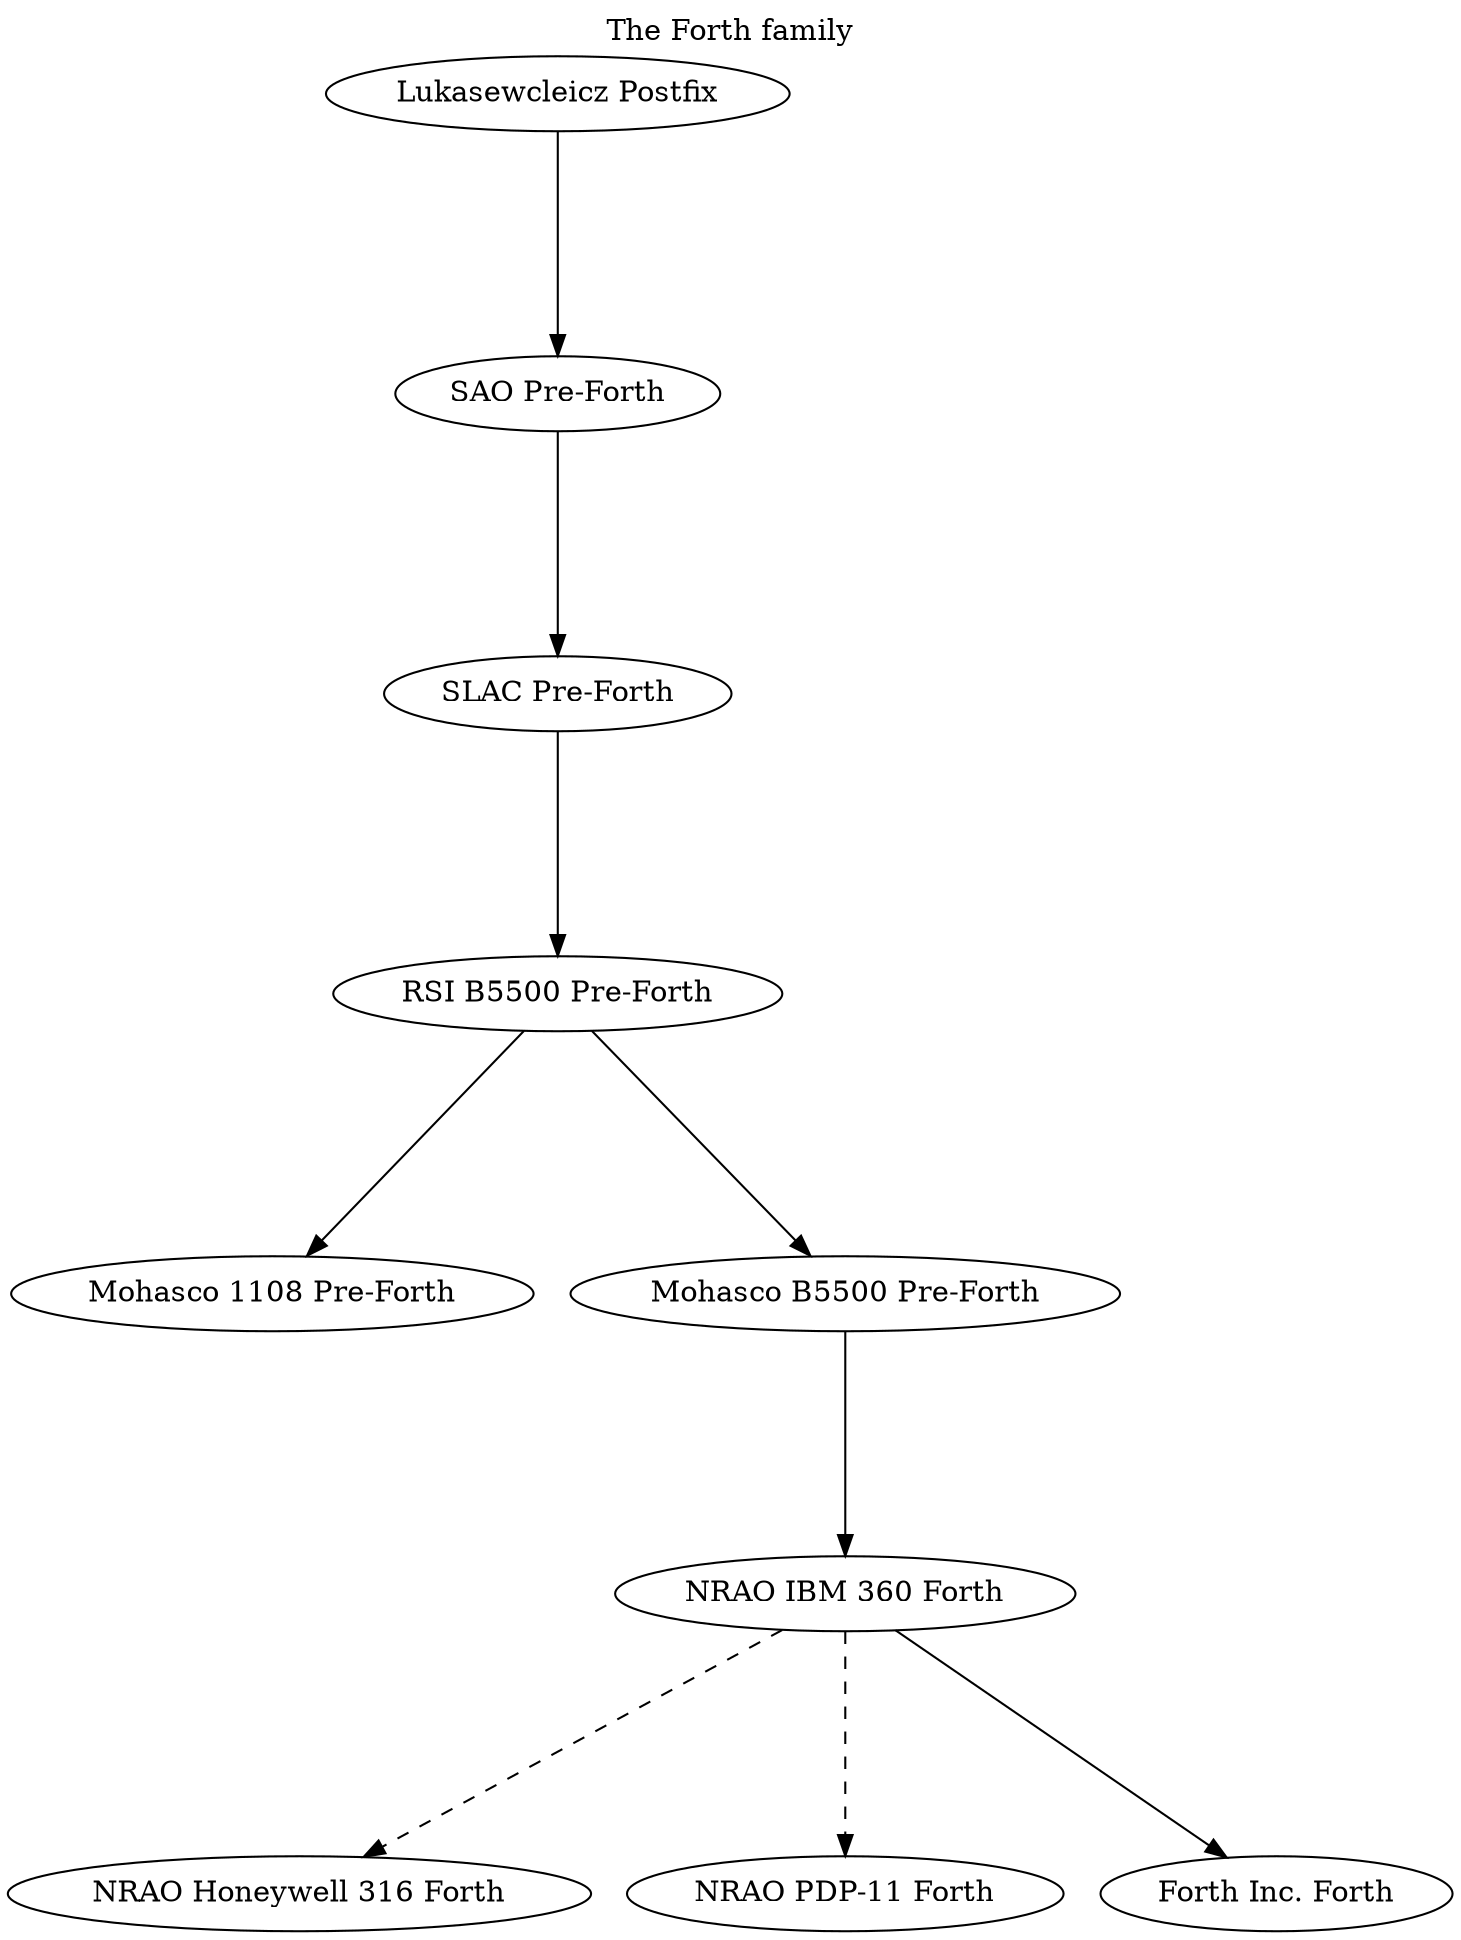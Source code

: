 # -*- graphviz-dot -*-
digraph FP
{
	graph[ranksep=1.5,
	      ratio="expand",
	      concentrate=false,
	      rank=new,
	      constraint=true,
	      label="The Forth family",
	      labelloc=t,
	      splines=true];

	// Entry and exit nodes from/into other languages are doublecircle formatted.
	// Dotted lines represent minor changes from one to another (e.g. renaming).
	// Dashed lines represent an implementation language relationship.
	// Note shapes mean that the language was described in a paper and didn't have a released implementation.
	// Component shapes mean that one is a subsystem of the other
	// Any changes should render on http://www.webgraphviz.com
	// A great lang reference at http://hopl.info/home.prx
	// Another at http://www.forth.org

	"Lukasewcleicz Postfix" -> "SAO Pre-Forth";
	"SAO Pre-Forth" -> "SLAC Pre-Forth";
	"SLAC Pre-Forth" -> "RSI B5500 Pre-Forth";
	"RSI B5500 Pre-Forth" -> "Mohasco 1108 Pre-Forth";
	"RSI B5500 Pre-Forth" -> "Mohasco B5500 Pre-Forth";
	"Mohasco B5500 Pre-Forth" -> "NRAO IBM 360 Forth";
	"NRAO IBM 360 Forth" -> "NRAO Honeywell 316 Forth" [style=dashed];
	"NRAO IBM 360 Forth" -> "NRAO PDP-11 Forth" [style=dashed];
	"NRAO IBM 360 Forth" -> "Forth Inc. Forth";
}
